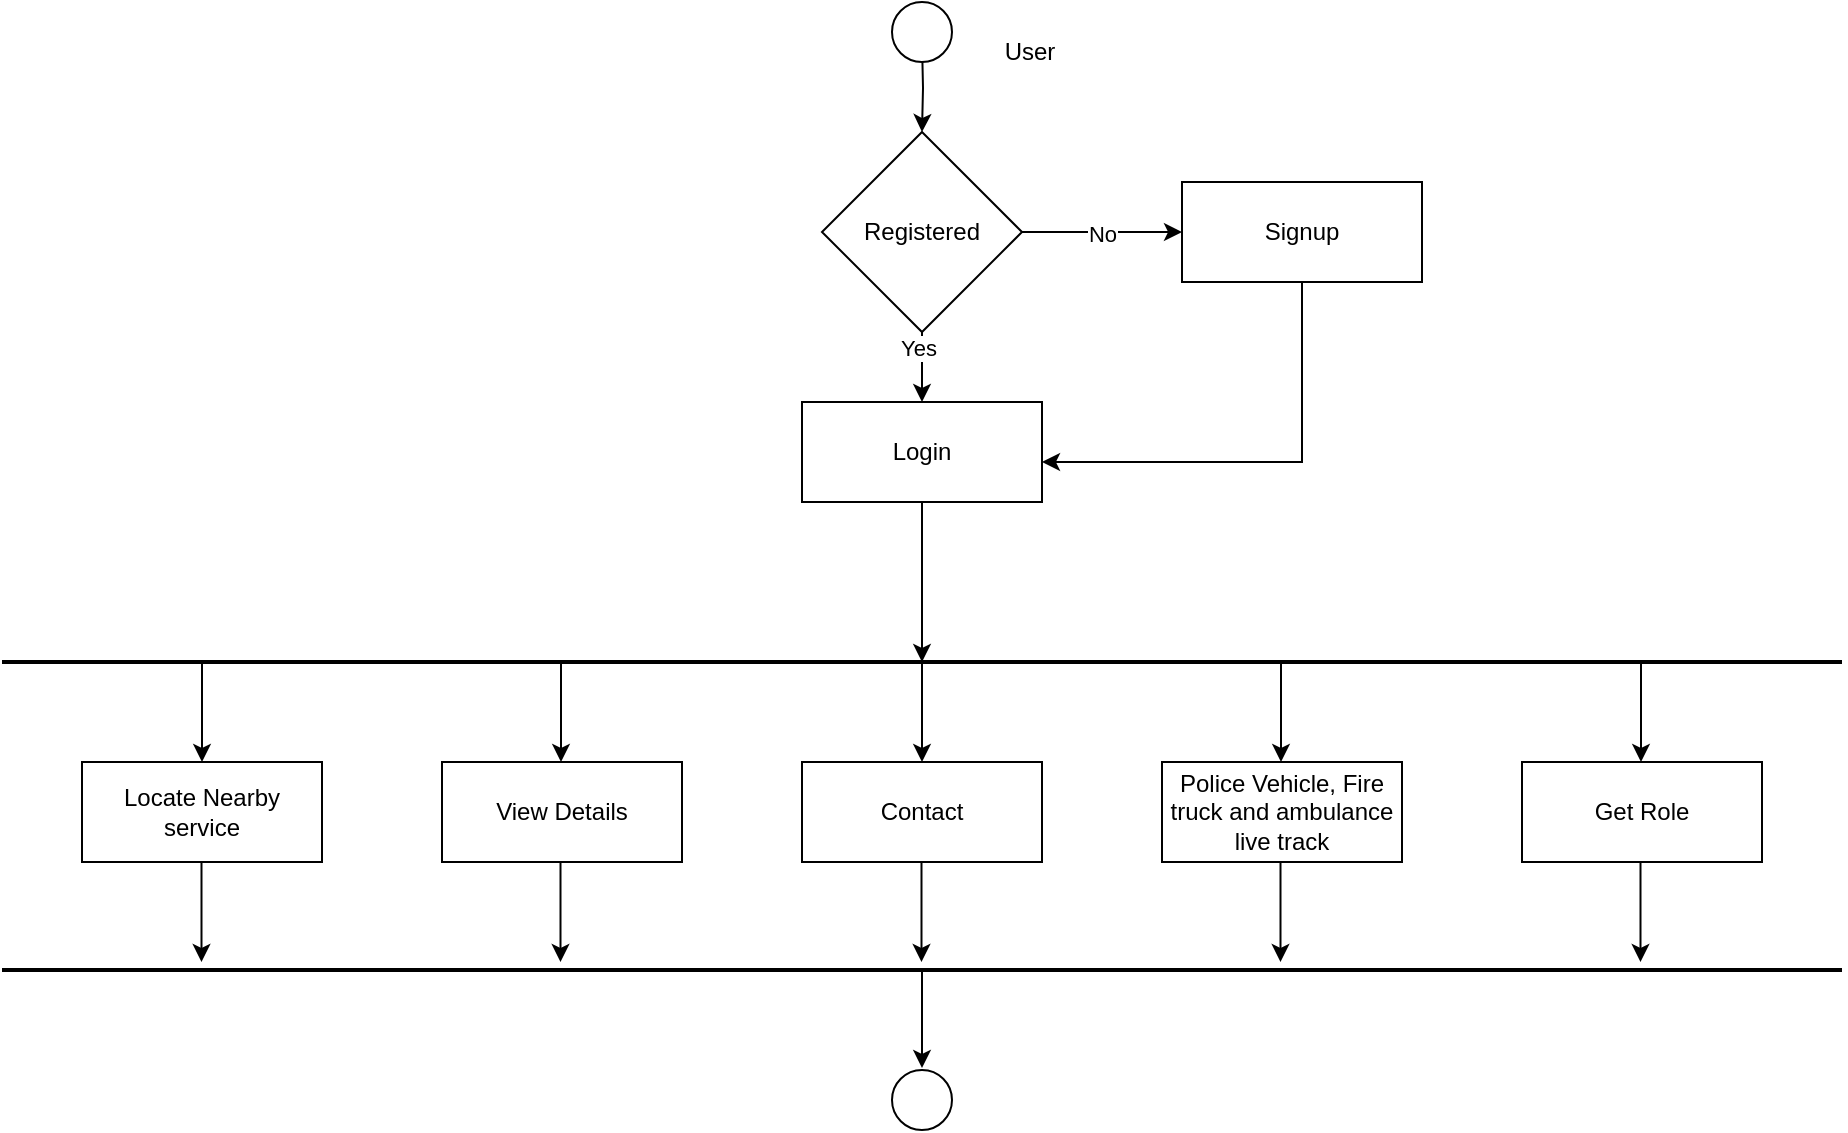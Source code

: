 <mxfile version="28.1.0">
  <diagram name="Page-1" id="knrP1FRMyhIRJTOhsAG8">
    <mxGraphModel dx="1869" dy="1703" grid="1" gridSize="10" guides="1" tooltips="1" connect="1" arrows="1" fold="1" page="1" pageScale="1" pageWidth="827" pageHeight="1169" math="0" shadow="0">
      <root>
        <mxCell id="0" />
        <mxCell id="1" parent="0" />
        <mxCell id="MtbSdQDAzY2VFWzhyp_4-2" value="" style="edgeStyle=orthogonalEdgeStyle;rounded=0;orthogonalLoop=1;jettySize=auto;html=1;" parent="1" target="7wEqkuw75IH8k5fswQXJ-28" edge="1">
          <mxGeometry relative="1" as="geometry">
            <mxPoint x="390" y="-10" as="sourcePoint" />
          </mxGeometry>
        </mxCell>
        <mxCell id="7wEqkuw75IH8k5fswQXJ-46" value="" style="edgeStyle=orthogonalEdgeStyle;rounded=0;orthogonalLoop=1;jettySize=auto;html=1;" parent="1" source="7wEqkuw75IH8k5fswQXJ-28" target="7wEqkuw75IH8k5fswQXJ-29" edge="1">
          <mxGeometry relative="1" as="geometry" />
        </mxCell>
        <mxCell id="7wEqkuw75IH8k5fswQXJ-70" value="No" style="edgeLabel;html=1;align=center;verticalAlign=middle;resizable=0;points=[];" parent="7wEqkuw75IH8k5fswQXJ-46" vertex="1" connectable="0">
          <mxGeometry x="-0.015" y="-1" relative="1" as="geometry">
            <mxPoint as="offset" />
          </mxGeometry>
        </mxCell>
        <mxCell id="7wEqkuw75IH8k5fswQXJ-57" style="edgeStyle=orthogonalEdgeStyle;rounded=0;orthogonalLoop=1;jettySize=auto;html=1;entryX=0.5;entryY=0;entryDx=0;entryDy=0;" parent="1" source="7wEqkuw75IH8k5fswQXJ-28" target="7wEqkuw75IH8k5fswQXJ-30" edge="1">
          <mxGeometry relative="1" as="geometry" />
        </mxCell>
        <mxCell id="7wEqkuw75IH8k5fswQXJ-71" value="Yes" style="edgeLabel;html=1;align=center;verticalAlign=middle;resizable=0;points=[];" parent="7wEqkuw75IH8k5fswQXJ-57" vertex="1" connectable="0">
          <mxGeometry x="-0.664" y="-2" relative="1" as="geometry">
            <mxPoint as="offset" />
          </mxGeometry>
        </mxCell>
        <mxCell id="7wEqkuw75IH8k5fswQXJ-28" value="Registered" style="rhombus;whiteSpace=wrap;html=1;" parent="1" vertex="1">
          <mxGeometry x="340" y="35" width="100" height="100" as="geometry" />
        </mxCell>
        <mxCell id="MtbSdQDAzY2VFWzhyp_4-5" style="edgeStyle=orthogonalEdgeStyle;rounded=0;orthogonalLoop=1;jettySize=auto;html=1;entryX=1;entryY=0.6;entryDx=0;entryDy=0;entryPerimeter=0;" parent="1" source="7wEqkuw75IH8k5fswQXJ-29" target="7wEqkuw75IH8k5fswQXJ-30" edge="1">
          <mxGeometry relative="1" as="geometry">
            <mxPoint x="580" y="200" as="targetPoint" />
            <Array as="points">
              <mxPoint x="580" y="200" />
            </Array>
          </mxGeometry>
        </mxCell>
        <mxCell id="7wEqkuw75IH8k5fswQXJ-29" value="Signup" style="rounded=0;whiteSpace=wrap;html=1;" parent="1" vertex="1">
          <mxGeometry x="520" y="60" width="120" height="50" as="geometry" />
        </mxCell>
        <mxCell id="7wEqkuw75IH8k5fswQXJ-58" value="" style="edgeStyle=orthogonalEdgeStyle;rounded=0;orthogonalLoop=1;jettySize=auto;html=1;" parent="1" source="7wEqkuw75IH8k5fswQXJ-30" edge="1">
          <mxGeometry relative="1" as="geometry">
            <mxPoint x="390" y="300" as="targetPoint" />
          </mxGeometry>
        </mxCell>
        <mxCell id="7wEqkuw75IH8k5fswQXJ-30" value="Login" style="rounded=0;whiteSpace=wrap;html=1;" parent="1" vertex="1">
          <mxGeometry x="330" y="170" width="120" height="50" as="geometry" />
        </mxCell>
        <mxCell id="7wEqkuw75IH8k5fswQXJ-34" value="View Details" style="rounded=0;whiteSpace=wrap;html=1;" parent="1" vertex="1">
          <mxGeometry x="150" y="350" width="120" height="50" as="geometry" />
        </mxCell>
        <mxCell id="7wEqkuw75IH8k5fswQXJ-35" value="Contact" style="rounded=0;whiteSpace=wrap;html=1;" parent="1" vertex="1">
          <mxGeometry x="330" y="350" width="120" height="50" as="geometry" />
        </mxCell>
        <mxCell id="MtbSdQDAzY2VFWzhyp_4-16" value="Locate Nearby service" style="rounded=0;whiteSpace=wrap;html=1;" parent="1" vertex="1">
          <mxGeometry x="-30" y="350" width="120" height="50" as="geometry" />
        </mxCell>
        <mxCell id="MtbSdQDAzY2VFWzhyp_4-17" value="Get Role" style="rounded=0;whiteSpace=wrap;html=1;" parent="1" vertex="1">
          <mxGeometry x="690" y="350" width="120" height="50" as="geometry" />
        </mxCell>
        <mxCell id="WK3NlKsNAJOg3aepo1eA-1" value="Police Vehicle, Fire truck and ambulance live track" style="rounded=0;whiteSpace=wrap;html=1;" parent="1" vertex="1">
          <mxGeometry x="510" y="350" width="120" height="50" as="geometry" />
        </mxCell>
        <mxCell id="nb5A6RRDomXuttytV97Y-1" value="" style="ellipse;whiteSpace=wrap;html=1;aspect=fixed;" vertex="1" parent="1">
          <mxGeometry x="375" y="-30" width="30" height="30" as="geometry" />
        </mxCell>
        <mxCell id="nb5A6RRDomXuttytV97Y-3" value="" style="endArrow=none;html=1;rounded=0;fontStyle=1;startSize=15;strokeColor=default;strokeWidth=2;" edge="1" parent="1">
          <mxGeometry width="50" height="50" relative="1" as="geometry">
            <mxPoint x="-70" y="300" as="sourcePoint" />
            <mxPoint x="850" y="300" as="targetPoint" />
          </mxGeometry>
        </mxCell>
        <mxCell id="nb5A6RRDomXuttytV97Y-5" value="" style="endArrow=none;html=1;rounded=0;fontStyle=1;startSize=15;strokeColor=default;strokeWidth=2;" edge="1" parent="1">
          <mxGeometry width="50" height="50" relative="1" as="geometry">
            <mxPoint x="-70" y="454" as="sourcePoint" />
            <mxPoint x="850" y="454" as="targetPoint" />
          </mxGeometry>
        </mxCell>
        <mxCell id="nb5A6RRDomXuttytV97Y-6" value="" style="endArrow=classic;html=1;rounded=0;" edge="1" parent="1" target="MtbSdQDAzY2VFWzhyp_4-16">
          <mxGeometry width="50" height="50" relative="1" as="geometry">
            <mxPoint x="30" y="300" as="sourcePoint" />
            <mxPoint x="360" y="440" as="targetPoint" />
          </mxGeometry>
        </mxCell>
        <mxCell id="nb5A6RRDomXuttytV97Y-7" value="" style="endArrow=classic;html=1;rounded=0;" edge="1" parent="1">
          <mxGeometry width="50" height="50" relative="1" as="geometry">
            <mxPoint x="209.5" y="300" as="sourcePoint" />
            <mxPoint x="209.5" y="350" as="targetPoint" />
          </mxGeometry>
        </mxCell>
        <mxCell id="nb5A6RRDomXuttytV97Y-8" value="" style="endArrow=classic;html=1;rounded=0;" edge="1" parent="1">
          <mxGeometry width="50" height="50" relative="1" as="geometry">
            <mxPoint x="390" y="300" as="sourcePoint" />
            <mxPoint x="390" y="350" as="targetPoint" />
          </mxGeometry>
        </mxCell>
        <mxCell id="nb5A6RRDomXuttytV97Y-9" value="" style="endArrow=classic;html=1;rounded=0;" edge="1" parent="1">
          <mxGeometry width="50" height="50" relative="1" as="geometry">
            <mxPoint x="569.5" y="300" as="sourcePoint" />
            <mxPoint x="569.5" y="350" as="targetPoint" />
          </mxGeometry>
        </mxCell>
        <mxCell id="nb5A6RRDomXuttytV97Y-10" value="" style="endArrow=classic;html=1;rounded=0;" edge="1" parent="1">
          <mxGeometry width="50" height="50" relative="1" as="geometry">
            <mxPoint x="749.5" y="300" as="sourcePoint" />
            <mxPoint x="749.5" y="350" as="targetPoint" />
          </mxGeometry>
        </mxCell>
        <mxCell id="nb5A6RRDomXuttytV97Y-11" value="" style="endArrow=classic;html=1;rounded=0;" edge="1" parent="1">
          <mxGeometry width="50" height="50" relative="1" as="geometry">
            <mxPoint x="29.75" y="400" as="sourcePoint" />
            <mxPoint x="29.75" y="450" as="targetPoint" />
          </mxGeometry>
        </mxCell>
        <mxCell id="nb5A6RRDomXuttytV97Y-12" value="" style="endArrow=classic;html=1;rounded=0;" edge="1" parent="1">
          <mxGeometry width="50" height="50" relative="1" as="geometry">
            <mxPoint x="209.25" y="400" as="sourcePoint" />
            <mxPoint x="209.25" y="450" as="targetPoint" />
          </mxGeometry>
        </mxCell>
        <mxCell id="nb5A6RRDomXuttytV97Y-13" value="" style="endArrow=classic;html=1;rounded=0;" edge="1" parent="1">
          <mxGeometry width="50" height="50" relative="1" as="geometry">
            <mxPoint x="389.75" y="400" as="sourcePoint" />
            <mxPoint x="389.75" y="450" as="targetPoint" />
          </mxGeometry>
        </mxCell>
        <mxCell id="nb5A6RRDomXuttytV97Y-14" value="" style="endArrow=classic;html=1;rounded=0;" edge="1" parent="1">
          <mxGeometry width="50" height="50" relative="1" as="geometry">
            <mxPoint x="569.25" y="400" as="sourcePoint" />
            <mxPoint x="569.25" y="450" as="targetPoint" />
          </mxGeometry>
        </mxCell>
        <mxCell id="nb5A6RRDomXuttytV97Y-15" value="" style="endArrow=classic;html=1;rounded=0;" edge="1" parent="1">
          <mxGeometry width="50" height="50" relative="1" as="geometry">
            <mxPoint x="749.25" y="400" as="sourcePoint" />
            <mxPoint x="749.25" y="450" as="targetPoint" />
          </mxGeometry>
        </mxCell>
        <mxCell id="nb5A6RRDomXuttytV97Y-16" value="" style="endArrow=classic;html=1;rounded=0;" edge="1" parent="1">
          <mxGeometry width="50" height="50" relative="1" as="geometry">
            <mxPoint x="390" y="453" as="sourcePoint" />
            <mxPoint x="390" y="503" as="targetPoint" />
          </mxGeometry>
        </mxCell>
        <mxCell id="nb5A6RRDomXuttytV97Y-17" value="" style="ellipse;whiteSpace=wrap;html=1;aspect=fixed;" vertex="1" parent="1">
          <mxGeometry x="375" y="504" width="30" height="30" as="geometry" />
        </mxCell>
        <mxCell id="nb5A6RRDomXuttytV97Y-18" value="User" style="text;html=1;align=center;verticalAlign=middle;whiteSpace=wrap;rounded=0;" vertex="1" parent="1">
          <mxGeometry x="414" y="-20" width="60" height="30" as="geometry" />
        </mxCell>
      </root>
    </mxGraphModel>
  </diagram>
</mxfile>
